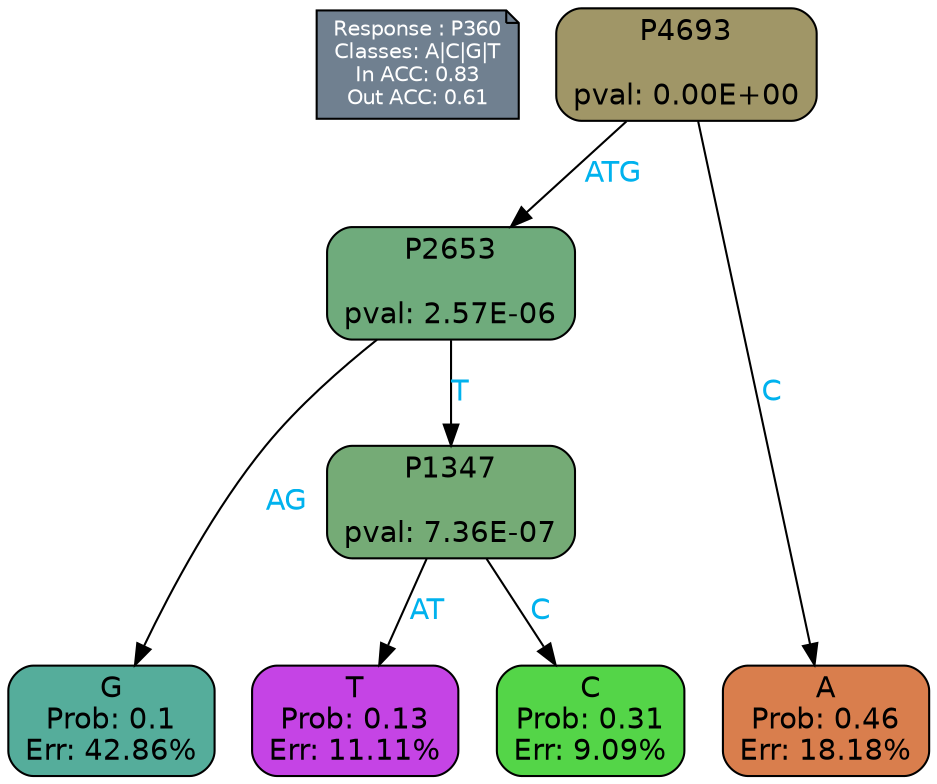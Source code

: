 digraph Tree {
node [shape=box, style="filled, rounded", color="black", fontname=helvetica] ;
graph [ranksep=equally, splines=polylines, bgcolor=transparent, dpi=600] ;
edge [fontname=helvetica] ;
LEGEND [label="Response : P360
Classes: A|C|G|T
In ACC: 0.83
Out ACC: 0.61
",shape=note,align=left,style=filled,fillcolor="slategray",fontcolor="white",fontsize=10];1 [label="P4693

pval: 0.00E+00", fillcolor="#a09667"] ;
2 [label="P2653

pval: 2.57E-06", fillcolor="#6fab7c"] ;
3 [label="G
Prob: 0.1
Err: 42.86%", fillcolor="#55ad9b"] ;
4 [label="P1347

pval: 7.36E-07", fillcolor="#75ab76"] ;
5 [label="T
Prob: 0.13
Err: 11.11%", fillcolor="#c544e5"] ;
6 [label="C
Prob: 0.31
Err: 9.09%", fillcolor="#54d548"] ;
7 [label="A
Prob: 0.46
Err: 18.18%", fillcolor="#d97e4d"] ;
1 -> 2 [label="ATG",fontcolor=deepskyblue2] ;
1 -> 7 [label="C",fontcolor=deepskyblue2] ;
2 -> 3 [label="AG",fontcolor=deepskyblue2] ;
2 -> 4 [label="T",fontcolor=deepskyblue2] ;
4 -> 5 [label="AT",fontcolor=deepskyblue2] ;
4 -> 6 [label="C",fontcolor=deepskyblue2] ;
{rank = same; 3;5;6;7;}{rank = same; LEGEND;1;}}